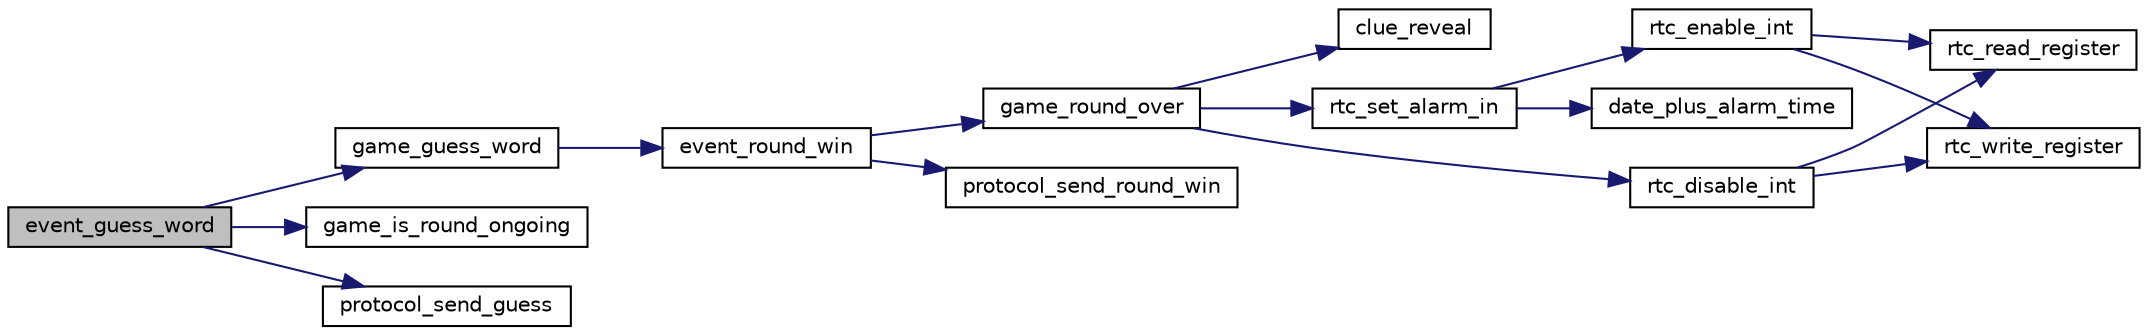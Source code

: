 digraph "event_guess_word"
{
 // LATEX_PDF_SIZE
  edge [fontname="Helvetica",fontsize="10",labelfontname="Helvetica",labelfontsize="10"];
  node [fontname="Helvetica",fontsize="10",shape=record];
  rankdir="LR";
  Node1 [label="event_guess_word",height=0.2,width=0.4,color="black", fillcolor="grey75", style="filled", fontcolor="black",tooltip="Tries to guess the word and notifies the other player."];
  Node1 -> Node2 [color="midnightblue",fontsize="10",style="solid",fontname="Helvetica"];
  Node2 [label="game_guess_word",height=0.2,width=0.4,color="black", fillcolor="white", style="filled",URL="$group__game.html#ga5a725e3c48e6564fd75d04c2e4d163ba",tooltip="Adds a word guess. And reacts according to weather it is correct."];
  Node2 -> Node3 [color="midnightblue",fontsize="10",style="solid",fontname="Helvetica"];
  Node3 [label="event_round_win",height=0.2,width=0.4,color="black", fillcolor="white", style="filled",URL="$group__dispatcher.html#ga37df00ab49c3c54dcf2fd2cee7a952a5",tooltip="Sets the round as won, updates the score and notifies the other player."];
  Node3 -> Node4 [color="midnightblue",fontsize="10",style="solid",fontname="Helvetica"];
  Node4 [label="game_round_over",height=0.2,width=0.4,color="black", fillcolor="white", style="filled",URL="$group__game.html#ga3e3b7cd44197d8a1bd11f7f82aa3c767",tooltip="Ends the current round."];
  Node4 -> Node5 [color="midnightblue",fontsize="10",style="solid",fontname="Helvetica"];
  Node5 [label="clue_reveal",height=0.2,width=0.4,color="black", fillcolor="white", style="filled",URL="$group__clue.html#ga4362997e5a7009bc2cd0fe105e2fa9fc",tooltip="Makes the whole word revealed in the given word clue."];
  Node4 -> Node6 [color="midnightblue",fontsize="10",style="solid",fontname="Helvetica"];
  Node6 [label="rtc_disable_int",height=0.2,width=0.4,color="black", fillcolor="white", style="filled",URL="$group__rtc.html#gad0e26524911e8ec8710cd8364fcd924a",tooltip="Disables a type of interrupt."];
  Node6 -> Node7 [color="midnightblue",fontsize="10",style="solid",fontname="Helvetica"];
  Node7 [label="rtc_read_register",height=0.2,width=0.4,color="black", fillcolor="white", style="filled",URL="$group__rtc.html#gaeb22f43773d6e29365a07f7f847dfbb9",tooltip="Reads data from a RTC register."];
  Node6 -> Node8 [color="midnightblue",fontsize="10",style="solid",fontname="Helvetica"];
  Node8 [label="rtc_write_register",height=0.2,width=0.4,color="black", fillcolor="white", style="filled",URL="$group__rtc.html#ga30aa093c07ae9ee5626c2a50a40641d1",tooltip="Writes data to a RTC register."];
  Node4 -> Node9 [color="midnightblue",fontsize="10",style="solid",fontname="Helvetica"];
  Node9 [label="rtc_set_alarm_in",height=0.2,width=0.4,color="black", fillcolor="white", style="filled",URL="$group__rtc.html#ga49dc9bc6e37a97deaf7ee0dc0f9110e1",tooltip="Sets an alarm with remaining time to alarm from now."];
  Node9 -> Node10 [color="midnightblue",fontsize="10",style="solid",fontname="Helvetica"];
  Node10 [label="date_plus_alarm_time",height=0.2,width=0.4,color="black", fillcolor="white", style="filled",URL="$group__date.html#gacf12b565d3e4489dd6026ce1ee6b5ebc",tooltip="Adds a date_t to a rtc_alarm_time_t."];
  Node9 -> Node11 [color="midnightblue",fontsize="10",style="solid",fontname="Helvetica"];
  Node11 [label="rtc_enable_int",height=0.2,width=0.4,color="black", fillcolor="white", style="filled",URL="$group__rtc.html#ga2780c6d57b30b6d1804927a1d5c1dd1b",tooltip="Enables a type of interrupt with the given configuration."];
  Node11 -> Node7 [color="midnightblue",fontsize="10",style="solid",fontname="Helvetica"];
  Node11 -> Node8 [color="midnightblue",fontsize="10",style="solid",fontname="Helvetica"];
  Node3 -> Node12 [color="midnightblue",fontsize="10",style="solid",fontname="Helvetica"];
  Node12 [label="protocol_send_round_win",height=0.2,width=0.4,color="black", fillcolor="white", style="filled",URL="$group__protocol.html#gacfefff6d72000e2ec5cf3060d675a64a",tooltip="Sends a message of type MSG_ROUND_WIN."];
  Node1 -> Node13 [color="midnightblue",fontsize="10",style="solid",fontname="Helvetica"];
  Node13 [label="game_is_round_ongoing",height=0.2,width=0.4,color="black", fillcolor="white", style="filled",URL="$group__game.html#gac02470c210dcf7be41d128ba5e9940d8",tooltip="Checks if the round is ongoing."];
  Node1 -> Node14 [color="midnightblue",fontsize="10",style="solid",fontname="Helvetica"];
  Node14 [label="protocol_send_guess",height=0.2,width=0.4,color="black", fillcolor="white", style="filled",URL="$group__protocol.html#ga7ecf39afd738fd733192d8efa3b72543",tooltip="Sends a message of type MSG_GUESS."];
}
